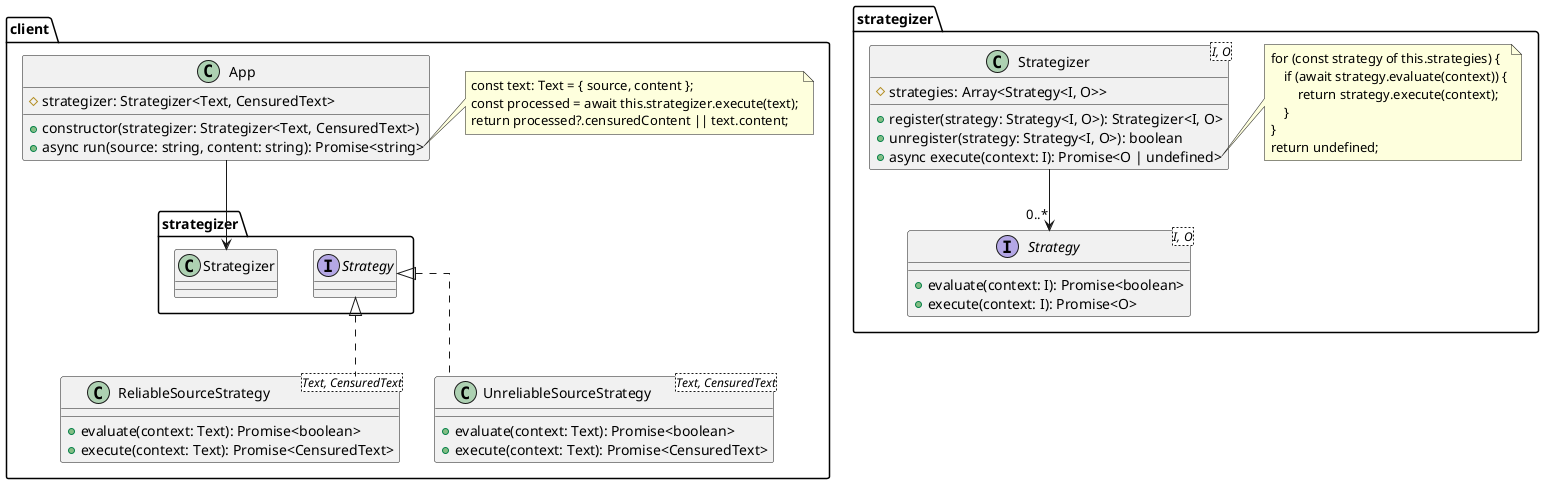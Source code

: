 @startuml
skinparam linetype ortho

package client {
    class App {
        # strategizer: Strategizer<Text, CensuredText>

        + constructor(strategizer: Strategizer<Text, CensuredText>)
        + async run(source: string, content: string): Promise<string>
    }
    note right of App::run
        const text: Text = { source, content };
        const processed = await this.strategizer.execute(text);
        return processed?.censuredContent || text.content;
    end note

    class ReliableSourceStrategy<Text, CensuredText> implements strategizer.Strategy {
        + evaluate(context: Text): Promise<boolean>
        + execute(context: Text): Promise<CensuredText>
    }

    class UnreliableSourceStrategy<Text, CensuredText> implements strategizer.Strategy {
        + evaluate(context: Text): Promise<boolean>
        + execute(context: Text): Promise<CensuredText>
    }

    App --> strategizer.Strategizer
}

package strategizer {
    interface Strategy<I, O> {
        + evaluate(context: I): Promise<boolean>
        + execute(context: I): Promise<O>
    }

    class Strategizer<I, O> {
        # strategies: Array<Strategy<I, O>>
        
        + register(strategy: Strategy<I, O>): Strategizer<I, O>
        + unregister(strategy: Strategy<I, O>): boolean
        + async execute(context: I): Promise<O | undefined>
    }
    note right of Strategizer::execute
        for (const strategy of this.strategies) {
            if (await strategy.evaluate(context)) {
                return strategy.execute(context);
            }
        }
        return undefined;
    end note    

    Strategizer --> "0..*" Strategy
}
@enduml
